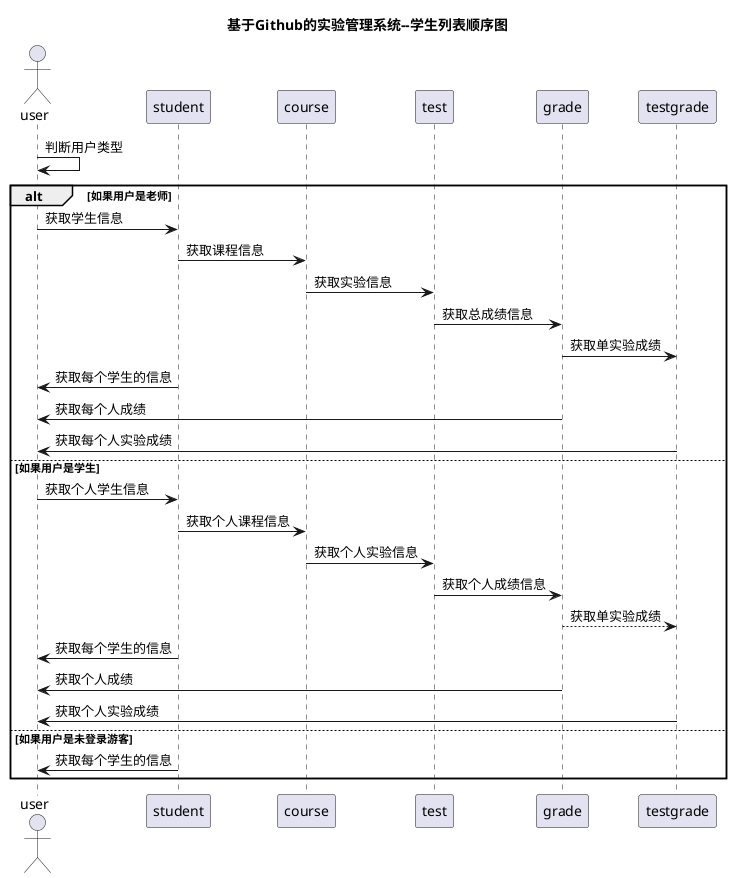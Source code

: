 @startuml
title:基于Github的实验管理系统--学生列表顺序图
actor user
participant user
participant student
participant course
participant test
participant grade
participant testgrade

user->user :判断用户类型
alt 如果用户是老师
user->student :获取学生信息
student->course :获取课程信息
course->test :获取实验信息
test->grade :获取总成绩信息
grade->testgrade:获取单实验成绩
student->user :获取每个学生的信息
grade->user:获取每个人成绩
testgrade->user:获取每个人实验成绩

else 如果用户是学生
user->student :获取个人学生信息
student->course :获取个人课程信息
course->test :获取个人实验信息
test->grade :获取个人成绩信息
grade -->testgrade:获取单实验成绩
student->user :获取每个学生的信息
grade->user:获取个人成绩
testgrade->user:获取个人实验成绩
else 如果用户是未登录游客
student->user :获取每个学生的信息
end
@enduml